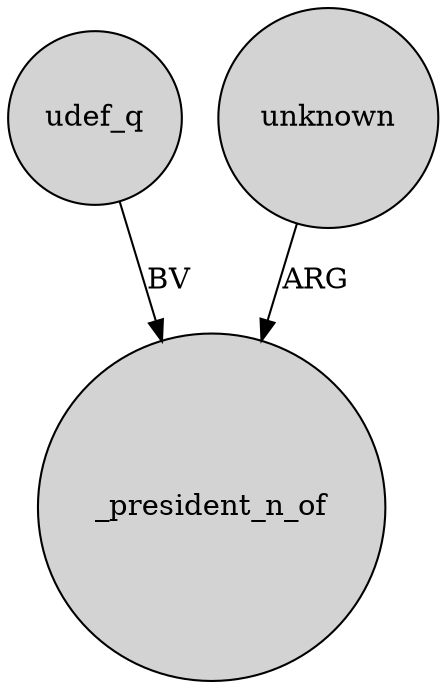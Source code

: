 digraph {
	node [shape=circle style=filled]
	udef_q -> _president_n_of [label=BV]
	unknown -> _president_n_of [label=ARG]
}
